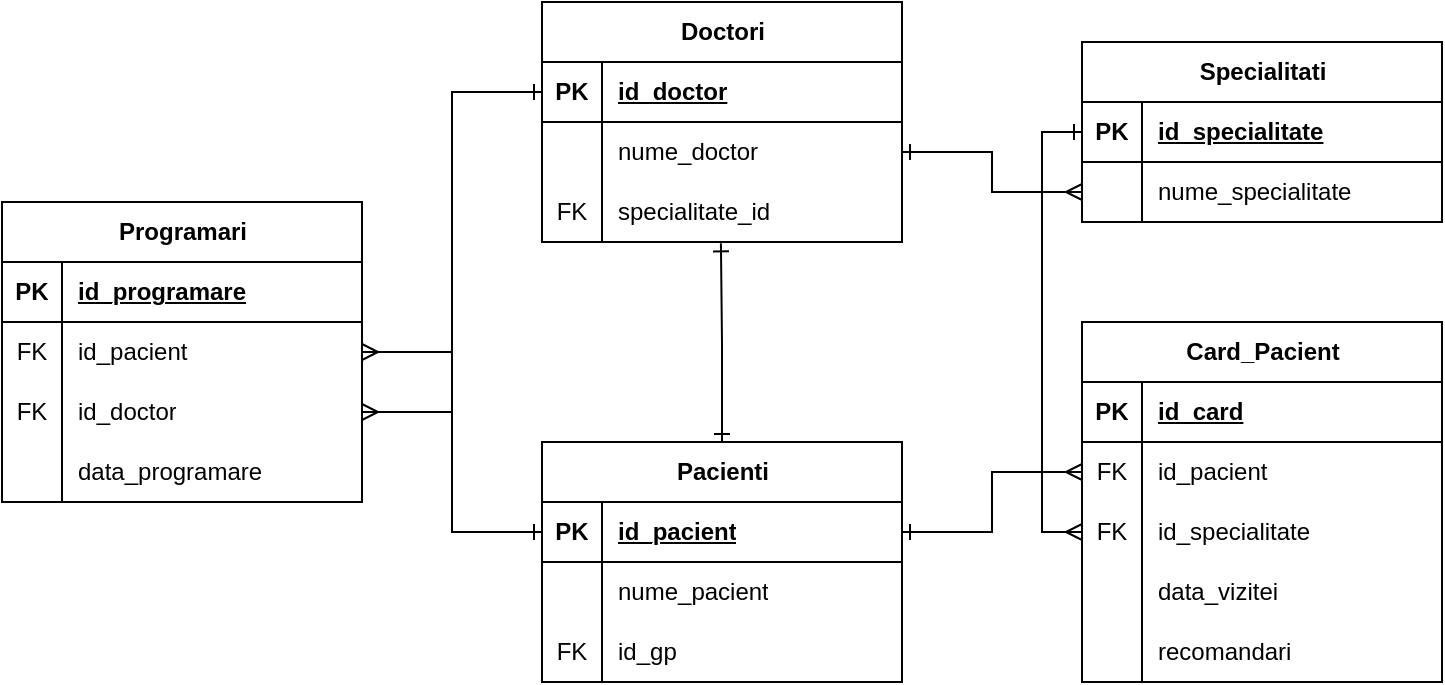 <mxfile version="21.6.1" type="device">
  <diagram id="R2lEEEUBdFMjLlhIrx00" name="Page-1">
    <mxGraphModel dx="896" dy="887" grid="1" gridSize="10" guides="1" tooltips="1" connect="1" arrows="1" fold="1" page="1" pageScale="1" pageWidth="850" pageHeight="1100" math="0" shadow="0" extFonts="Permanent Marker^https://fonts.googleapis.com/css?family=Permanent+Marker">
      <root>
        <mxCell id="0" />
        <mxCell id="1" parent="0" />
        <mxCell id="g5PpwMOoqGEKb5o28D1x-30" value="Doctori" style="shape=table;startSize=30;container=1;collapsible=1;childLayout=tableLayout;fixedRows=1;rowLines=0;fontStyle=1;align=center;resizeLast=1;html=1;" vertex="1" parent="1">
          <mxGeometry x="310" y="50" width="180" height="120" as="geometry">
            <mxRectangle x="70" y="50" width="80" height="30" as="alternateBounds" />
          </mxGeometry>
        </mxCell>
        <mxCell id="g5PpwMOoqGEKb5o28D1x-31" value="" style="shape=tableRow;horizontal=0;startSize=0;swimlaneHead=0;swimlaneBody=0;fillColor=none;collapsible=0;dropTarget=0;points=[[0,0.5],[1,0.5]];portConstraint=eastwest;top=0;left=0;right=0;bottom=1;" vertex="1" parent="g5PpwMOoqGEKb5o28D1x-30">
          <mxGeometry y="30" width="180" height="30" as="geometry" />
        </mxCell>
        <mxCell id="g5PpwMOoqGEKb5o28D1x-32" value="PK" style="shape=partialRectangle;connectable=0;fillColor=none;top=0;left=0;bottom=0;right=0;fontStyle=1;overflow=hidden;whiteSpace=wrap;html=1;" vertex="1" parent="g5PpwMOoqGEKb5o28D1x-31">
          <mxGeometry width="30" height="30" as="geometry">
            <mxRectangle width="30" height="30" as="alternateBounds" />
          </mxGeometry>
        </mxCell>
        <mxCell id="g5PpwMOoqGEKb5o28D1x-33" value="id_doctor" style="shape=partialRectangle;connectable=0;fillColor=none;top=0;left=0;bottom=0;right=0;align=left;spacingLeft=6;fontStyle=5;overflow=hidden;whiteSpace=wrap;html=1;" vertex="1" parent="g5PpwMOoqGEKb5o28D1x-31">
          <mxGeometry x="30" width="150" height="30" as="geometry">
            <mxRectangle width="150" height="30" as="alternateBounds" />
          </mxGeometry>
        </mxCell>
        <mxCell id="g5PpwMOoqGEKb5o28D1x-34" value="" style="shape=tableRow;horizontal=0;startSize=0;swimlaneHead=0;swimlaneBody=0;fillColor=none;collapsible=0;dropTarget=0;points=[[0,0.5],[1,0.5]];portConstraint=eastwest;top=0;left=0;right=0;bottom=0;" vertex="1" parent="g5PpwMOoqGEKb5o28D1x-30">
          <mxGeometry y="60" width="180" height="30" as="geometry" />
        </mxCell>
        <mxCell id="g5PpwMOoqGEKb5o28D1x-35" value="" style="shape=partialRectangle;connectable=0;fillColor=none;top=0;left=0;bottom=0;right=0;editable=1;overflow=hidden;whiteSpace=wrap;html=1;" vertex="1" parent="g5PpwMOoqGEKb5o28D1x-34">
          <mxGeometry width="30" height="30" as="geometry">
            <mxRectangle width="30" height="30" as="alternateBounds" />
          </mxGeometry>
        </mxCell>
        <mxCell id="g5PpwMOoqGEKb5o28D1x-36" value="nume_doctor" style="shape=partialRectangle;connectable=0;fillColor=none;top=0;left=0;bottom=0;right=0;align=left;spacingLeft=6;overflow=hidden;whiteSpace=wrap;html=1;" vertex="1" parent="g5PpwMOoqGEKb5o28D1x-34">
          <mxGeometry x="30" width="150" height="30" as="geometry">
            <mxRectangle width="150" height="30" as="alternateBounds" />
          </mxGeometry>
        </mxCell>
        <mxCell id="g5PpwMOoqGEKb5o28D1x-37" value="" style="shape=tableRow;horizontal=0;startSize=0;swimlaneHead=0;swimlaneBody=0;fillColor=none;collapsible=0;dropTarget=0;points=[[0,0.5],[1,0.5]];portConstraint=eastwest;top=0;left=0;right=0;bottom=0;movable=1;resizable=1;rotatable=1;deletable=1;editable=1;locked=0;connectable=1;rounded=0;swimlaneLine=1;shadow=0;perimeterSpacing=0;" vertex="1" parent="g5PpwMOoqGEKb5o28D1x-30">
          <mxGeometry y="90" width="180" height="30" as="geometry" />
        </mxCell>
        <mxCell id="g5PpwMOoqGEKb5o28D1x-38" value="FK" style="shape=partialRectangle;connectable=0;fillColor=none;top=0;left=0;bottom=0;right=0;editable=1;overflow=hidden;whiteSpace=wrap;html=1;" vertex="1" parent="g5PpwMOoqGEKb5o28D1x-37">
          <mxGeometry width="30" height="30" as="geometry">
            <mxRectangle width="30" height="30" as="alternateBounds" />
          </mxGeometry>
        </mxCell>
        <mxCell id="g5PpwMOoqGEKb5o28D1x-39" value="specialitate_id" style="shape=partialRectangle;connectable=0;fillColor=none;top=0;left=0;bottom=0;right=0;align=left;spacingLeft=6;overflow=hidden;whiteSpace=wrap;html=1;" vertex="1" parent="g5PpwMOoqGEKb5o28D1x-37">
          <mxGeometry x="30" width="150" height="30" as="geometry">
            <mxRectangle width="150" height="30" as="alternateBounds" />
          </mxGeometry>
        </mxCell>
        <mxCell id="g5PpwMOoqGEKb5o28D1x-53" value="Specialitati" style="shape=table;startSize=30;container=1;collapsible=1;childLayout=tableLayout;fixedRows=1;rowLines=0;fontStyle=1;align=center;resizeLast=1;html=1;" vertex="1" parent="1">
          <mxGeometry x="580" y="70" width="180" height="90" as="geometry" />
        </mxCell>
        <mxCell id="g5PpwMOoqGEKb5o28D1x-54" value="" style="shape=tableRow;horizontal=0;startSize=0;swimlaneHead=0;swimlaneBody=0;fillColor=none;collapsible=0;dropTarget=0;points=[[0,0.5],[1,0.5]];portConstraint=eastwest;top=0;left=0;right=0;bottom=1;" vertex="1" parent="g5PpwMOoqGEKb5o28D1x-53">
          <mxGeometry y="30" width="180" height="30" as="geometry" />
        </mxCell>
        <mxCell id="g5PpwMOoqGEKb5o28D1x-55" value="PK" style="shape=partialRectangle;connectable=0;fillColor=none;top=0;left=0;bottom=0;right=0;fontStyle=1;overflow=hidden;whiteSpace=wrap;html=1;" vertex="1" parent="g5PpwMOoqGEKb5o28D1x-54">
          <mxGeometry width="30" height="30" as="geometry">
            <mxRectangle width="30" height="30" as="alternateBounds" />
          </mxGeometry>
        </mxCell>
        <mxCell id="g5PpwMOoqGEKb5o28D1x-56" value="id_specialitate" style="shape=partialRectangle;connectable=0;fillColor=none;top=0;left=0;bottom=0;right=0;align=left;spacingLeft=6;fontStyle=5;overflow=hidden;whiteSpace=wrap;html=1;" vertex="1" parent="g5PpwMOoqGEKb5o28D1x-54">
          <mxGeometry x="30" width="150" height="30" as="geometry">
            <mxRectangle width="150" height="30" as="alternateBounds" />
          </mxGeometry>
        </mxCell>
        <mxCell id="g5PpwMOoqGEKb5o28D1x-57" value="" style="shape=tableRow;horizontal=0;startSize=0;swimlaneHead=0;swimlaneBody=0;fillColor=none;collapsible=0;dropTarget=0;points=[[0,0.5],[1,0.5]];portConstraint=eastwest;top=0;left=0;right=0;bottom=0;" vertex="1" parent="g5PpwMOoqGEKb5o28D1x-53">
          <mxGeometry y="60" width="180" height="30" as="geometry" />
        </mxCell>
        <mxCell id="g5PpwMOoqGEKb5o28D1x-58" value="" style="shape=partialRectangle;connectable=0;fillColor=none;top=0;left=0;bottom=0;right=0;editable=1;overflow=hidden;whiteSpace=wrap;html=1;" vertex="1" parent="g5PpwMOoqGEKb5o28D1x-57">
          <mxGeometry width="30" height="30" as="geometry">
            <mxRectangle width="30" height="30" as="alternateBounds" />
          </mxGeometry>
        </mxCell>
        <mxCell id="g5PpwMOoqGEKb5o28D1x-59" value="nume_specialitate" style="shape=partialRectangle;connectable=0;fillColor=none;top=0;left=0;bottom=0;right=0;align=left;spacingLeft=6;overflow=hidden;whiteSpace=wrap;html=1;" vertex="1" parent="g5PpwMOoqGEKb5o28D1x-57">
          <mxGeometry x="30" width="150" height="30" as="geometry">
            <mxRectangle width="150" height="30" as="alternateBounds" />
          </mxGeometry>
        </mxCell>
        <mxCell id="g5PpwMOoqGEKb5o28D1x-109" style="edgeStyle=orthogonalEdgeStyle;rounded=0;orthogonalLoop=1;jettySize=auto;html=1;exitX=0.5;exitY=0;exitDx=0;exitDy=0;entryX=0.497;entryY=1.022;entryDx=0;entryDy=0;entryPerimeter=0;startArrow=ERone;startFill=0;endArrow=ERone;endFill=0;" edge="1" parent="1" source="g5PpwMOoqGEKb5o28D1x-66" target="g5PpwMOoqGEKb5o28D1x-37">
          <mxGeometry relative="1" as="geometry" />
        </mxCell>
        <mxCell id="g5PpwMOoqGEKb5o28D1x-66" value="Pacienti" style="shape=table;startSize=30;container=1;collapsible=1;childLayout=tableLayout;fixedRows=1;rowLines=0;fontStyle=1;align=center;resizeLast=1;html=1;" vertex="1" parent="1">
          <mxGeometry x="310" y="270" width="180" height="120" as="geometry" />
        </mxCell>
        <mxCell id="g5PpwMOoqGEKb5o28D1x-67" value="" style="shape=tableRow;horizontal=0;startSize=0;swimlaneHead=0;swimlaneBody=0;fillColor=none;collapsible=0;dropTarget=0;points=[[0,0.5],[1,0.5]];portConstraint=eastwest;top=0;left=0;right=0;bottom=1;" vertex="1" parent="g5PpwMOoqGEKb5o28D1x-66">
          <mxGeometry y="30" width="180" height="30" as="geometry" />
        </mxCell>
        <mxCell id="g5PpwMOoqGEKb5o28D1x-68" value="PK" style="shape=partialRectangle;connectable=0;fillColor=none;top=0;left=0;bottom=0;right=0;fontStyle=1;overflow=hidden;whiteSpace=wrap;html=1;" vertex="1" parent="g5PpwMOoqGEKb5o28D1x-67">
          <mxGeometry width="30" height="30" as="geometry">
            <mxRectangle width="30" height="30" as="alternateBounds" />
          </mxGeometry>
        </mxCell>
        <mxCell id="g5PpwMOoqGEKb5o28D1x-69" value="id_pacient" style="shape=partialRectangle;connectable=0;fillColor=none;top=0;left=0;bottom=0;right=0;align=left;spacingLeft=6;fontStyle=5;overflow=hidden;whiteSpace=wrap;html=1;" vertex="1" parent="g5PpwMOoqGEKb5o28D1x-67">
          <mxGeometry x="30" width="150" height="30" as="geometry">
            <mxRectangle width="150" height="30" as="alternateBounds" />
          </mxGeometry>
        </mxCell>
        <mxCell id="g5PpwMOoqGEKb5o28D1x-70" value="" style="shape=tableRow;horizontal=0;startSize=0;swimlaneHead=0;swimlaneBody=0;fillColor=none;collapsible=0;dropTarget=0;points=[[0,0.5],[1,0.5]];portConstraint=eastwest;top=0;left=0;right=0;bottom=0;" vertex="1" parent="g5PpwMOoqGEKb5o28D1x-66">
          <mxGeometry y="60" width="180" height="30" as="geometry" />
        </mxCell>
        <mxCell id="g5PpwMOoqGEKb5o28D1x-71" value="" style="shape=partialRectangle;connectable=0;fillColor=none;top=0;left=0;bottom=0;right=0;editable=1;overflow=hidden;whiteSpace=wrap;html=1;" vertex="1" parent="g5PpwMOoqGEKb5o28D1x-70">
          <mxGeometry width="30" height="30" as="geometry">
            <mxRectangle width="30" height="30" as="alternateBounds" />
          </mxGeometry>
        </mxCell>
        <mxCell id="g5PpwMOoqGEKb5o28D1x-72" value="nume_pacient" style="shape=partialRectangle;connectable=0;fillColor=none;top=0;left=0;bottom=0;right=0;align=left;spacingLeft=6;overflow=hidden;whiteSpace=wrap;html=1;" vertex="1" parent="g5PpwMOoqGEKb5o28D1x-70">
          <mxGeometry x="30" width="150" height="30" as="geometry">
            <mxRectangle width="150" height="30" as="alternateBounds" />
          </mxGeometry>
        </mxCell>
        <mxCell id="g5PpwMOoqGEKb5o28D1x-73" value="" style="shape=tableRow;horizontal=0;startSize=0;swimlaneHead=0;swimlaneBody=0;fillColor=none;collapsible=0;dropTarget=0;points=[[0,0.5],[1,0.5]];portConstraint=eastwest;top=0;left=0;right=0;bottom=0;" vertex="1" parent="g5PpwMOoqGEKb5o28D1x-66">
          <mxGeometry y="90" width="180" height="30" as="geometry" />
        </mxCell>
        <mxCell id="g5PpwMOoqGEKb5o28D1x-74" value="FK" style="shape=partialRectangle;connectable=0;fillColor=none;top=0;left=0;bottom=0;right=0;editable=1;overflow=hidden;whiteSpace=wrap;html=1;" vertex="1" parent="g5PpwMOoqGEKb5o28D1x-73">
          <mxGeometry width="30" height="30" as="geometry">
            <mxRectangle width="30" height="30" as="alternateBounds" />
          </mxGeometry>
        </mxCell>
        <mxCell id="g5PpwMOoqGEKb5o28D1x-75" value="id_gp" style="shape=partialRectangle;connectable=0;fillColor=none;top=0;left=0;bottom=0;right=0;align=left;spacingLeft=6;overflow=hidden;whiteSpace=wrap;html=1;" vertex="1" parent="g5PpwMOoqGEKb5o28D1x-73">
          <mxGeometry x="30" width="150" height="30" as="geometry">
            <mxRectangle width="150" height="30" as="alternateBounds" />
          </mxGeometry>
        </mxCell>
        <mxCell id="g5PpwMOoqGEKb5o28D1x-79" value="Programari" style="shape=table;startSize=30;container=1;collapsible=1;childLayout=tableLayout;fixedRows=1;rowLines=0;fontStyle=1;align=center;resizeLast=1;html=1;" vertex="1" parent="1">
          <mxGeometry x="40" y="150" width="180" height="150" as="geometry" />
        </mxCell>
        <mxCell id="g5PpwMOoqGEKb5o28D1x-80" value="" style="shape=tableRow;horizontal=0;startSize=0;swimlaneHead=0;swimlaneBody=0;fillColor=none;collapsible=0;dropTarget=0;points=[[0,0.5],[1,0.5]];portConstraint=eastwest;top=0;left=0;right=0;bottom=1;" vertex="1" parent="g5PpwMOoqGEKb5o28D1x-79">
          <mxGeometry y="30" width="180" height="30" as="geometry" />
        </mxCell>
        <mxCell id="g5PpwMOoqGEKb5o28D1x-81" value="PK" style="shape=partialRectangle;connectable=0;fillColor=none;top=0;left=0;bottom=0;right=0;fontStyle=1;overflow=hidden;whiteSpace=wrap;html=1;" vertex="1" parent="g5PpwMOoqGEKb5o28D1x-80">
          <mxGeometry width="30" height="30" as="geometry">
            <mxRectangle width="30" height="30" as="alternateBounds" />
          </mxGeometry>
        </mxCell>
        <mxCell id="g5PpwMOoqGEKb5o28D1x-82" value="id_programare" style="shape=partialRectangle;connectable=0;fillColor=none;top=0;left=0;bottom=0;right=0;align=left;spacingLeft=6;fontStyle=5;overflow=hidden;whiteSpace=wrap;html=1;" vertex="1" parent="g5PpwMOoqGEKb5o28D1x-80">
          <mxGeometry x="30" width="150" height="30" as="geometry">
            <mxRectangle width="150" height="30" as="alternateBounds" />
          </mxGeometry>
        </mxCell>
        <mxCell id="g5PpwMOoqGEKb5o28D1x-83" value="" style="shape=tableRow;horizontal=0;startSize=0;swimlaneHead=0;swimlaneBody=0;fillColor=none;collapsible=0;dropTarget=0;points=[[0,0.5],[1,0.5]];portConstraint=eastwest;top=0;left=0;right=0;bottom=0;" vertex="1" parent="g5PpwMOoqGEKb5o28D1x-79">
          <mxGeometry y="60" width="180" height="30" as="geometry" />
        </mxCell>
        <mxCell id="g5PpwMOoqGEKb5o28D1x-84" value="FK" style="shape=partialRectangle;connectable=0;fillColor=none;top=0;left=0;bottom=0;right=0;editable=1;overflow=hidden;whiteSpace=wrap;html=1;" vertex="1" parent="g5PpwMOoqGEKb5o28D1x-83">
          <mxGeometry width="30" height="30" as="geometry">
            <mxRectangle width="30" height="30" as="alternateBounds" />
          </mxGeometry>
        </mxCell>
        <mxCell id="g5PpwMOoqGEKb5o28D1x-85" value="id_pacient" style="shape=partialRectangle;connectable=0;fillColor=none;top=0;left=0;bottom=0;right=0;align=left;spacingLeft=6;overflow=hidden;whiteSpace=wrap;html=1;" vertex="1" parent="g5PpwMOoqGEKb5o28D1x-83">
          <mxGeometry x="30" width="150" height="30" as="geometry">
            <mxRectangle width="150" height="30" as="alternateBounds" />
          </mxGeometry>
        </mxCell>
        <mxCell id="g5PpwMOoqGEKb5o28D1x-86" value="" style="shape=tableRow;horizontal=0;startSize=0;swimlaneHead=0;swimlaneBody=0;fillColor=none;collapsible=0;dropTarget=0;points=[[0,0.5],[1,0.5]];portConstraint=eastwest;top=0;left=0;right=0;bottom=0;" vertex="1" parent="g5PpwMOoqGEKb5o28D1x-79">
          <mxGeometry y="90" width="180" height="30" as="geometry" />
        </mxCell>
        <mxCell id="g5PpwMOoqGEKb5o28D1x-87" value="FK" style="shape=partialRectangle;connectable=0;fillColor=none;top=0;left=0;bottom=0;right=0;editable=1;overflow=hidden;whiteSpace=wrap;html=1;" vertex="1" parent="g5PpwMOoqGEKb5o28D1x-86">
          <mxGeometry width="30" height="30" as="geometry">
            <mxRectangle width="30" height="30" as="alternateBounds" />
          </mxGeometry>
        </mxCell>
        <mxCell id="g5PpwMOoqGEKb5o28D1x-88" value="id_doctor" style="shape=partialRectangle;connectable=0;fillColor=none;top=0;left=0;bottom=0;right=0;align=left;spacingLeft=6;overflow=hidden;whiteSpace=wrap;html=1;" vertex="1" parent="g5PpwMOoqGEKb5o28D1x-86">
          <mxGeometry x="30" width="150" height="30" as="geometry">
            <mxRectangle width="150" height="30" as="alternateBounds" />
          </mxGeometry>
        </mxCell>
        <mxCell id="g5PpwMOoqGEKb5o28D1x-89" value="" style="shape=tableRow;horizontal=0;startSize=0;swimlaneHead=0;swimlaneBody=0;fillColor=none;collapsible=0;dropTarget=0;points=[[0,0.5],[1,0.5]];portConstraint=eastwest;top=0;left=0;right=0;bottom=0;" vertex="1" parent="g5PpwMOoqGEKb5o28D1x-79">
          <mxGeometry y="120" width="180" height="30" as="geometry" />
        </mxCell>
        <mxCell id="g5PpwMOoqGEKb5o28D1x-90" value="" style="shape=partialRectangle;connectable=0;fillColor=none;top=0;left=0;bottom=0;right=0;editable=1;overflow=hidden;whiteSpace=wrap;html=1;" vertex="1" parent="g5PpwMOoqGEKb5o28D1x-89">
          <mxGeometry width="30" height="30" as="geometry">
            <mxRectangle width="30" height="30" as="alternateBounds" />
          </mxGeometry>
        </mxCell>
        <mxCell id="g5PpwMOoqGEKb5o28D1x-91" value="data_programare" style="shape=partialRectangle;connectable=0;fillColor=none;top=0;left=0;bottom=0;right=0;align=left;spacingLeft=6;overflow=hidden;whiteSpace=wrap;html=1;" vertex="1" parent="g5PpwMOoqGEKb5o28D1x-89">
          <mxGeometry x="30" width="150" height="30" as="geometry">
            <mxRectangle width="150" height="30" as="alternateBounds" />
          </mxGeometry>
        </mxCell>
        <mxCell id="g5PpwMOoqGEKb5o28D1x-92" value="Card_Pacient" style="shape=table;startSize=30;container=1;collapsible=1;childLayout=tableLayout;fixedRows=1;rowLines=0;fontStyle=1;align=center;resizeLast=1;html=1;" vertex="1" parent="1">
          <mxGeometry x="580" y="210" width="180" height="180" as="geometry" />
        </mxCell>
        <mxCell id="g5PpwMOoqGEKb5o28D1x-93" value="" style="shape=tableRow;horizontal=0;startSize=0;swimlaneHead=0;swimlaneBody=0;fillColor=none;collapsible=0;dropTarget=0;points=[[0,0.5],[1,0.5]];portConstraint=eastwest;top=0;left=0;right=0;bottom=1;" vertex="1" parent="g5PpwMOoqGEKb5o28D1x-92">
          <mxGeometry y="30" width="180" height="30" as="geometry" />
        </mxCell>
        <mxCell id="g5PpwMOoqGEKb5o28D1x-94" value="PK" style="shape=partialRectangle;connectable=0;fillColor=none;top=0;left=0;bottom=0;right=0;fontStyle=1;overflow=hidden;whiteSpace=wrap;html=1;" vertex="1" parent="g5PpwMOoqGEKb5o28D1x-93">
          <mxGeometry width="30" height="30" as="geometry">
            <mxRectangle width="30" height="30" as="alternateBounds" />
          </mxGeometry>
        </mxCell>
        <mxCell id="g5PpwMOoqGEKb5o28D1x-95" value="id_card" style="shape=partialRectangle;connectable=0;fillColor=none;top=0;left=0;bottom=0;right=0;align=left;spacingLeft=6;fontStyle=5;overflow=hidden;whiteSpace=wrap;html=1;" vertex="1" parent="g5PpwMOoqGEKb5o28D1x-93">
          <mxGeometry x="30" width="150" height="30" as="geometry">
            <mxRectangle width="150" height="30" as="alternateBounds" />
          </mxGeometry>
        </mxCell>
        <mxCell id="g5PpwMOoqGEKb5o28D1x-96" value="" style="shape=tableRow;horizontal=0;startSize=0;swimlaneHead=0;swimlaneBody=0;fillColor=none;collapsible=0;dropTarget=0;points=[[0,0.5],[1,0.5]];portConstraint=eastwest;top=0;left=0;right=0;bottom=0;" vertex="1" parent="g5PpwMOoqGEKb5o28D1x-92">
          <mxGeometry y="60" width="180" height="30" as="geometry" />
        </mxCell>
        <mxCell id="g5PpwMOoqGEKb5o28D1x-97" value="FK" style="shape=partialRectangle;connectable=0;fillColor=none;top=0;left=0;bottom=0;right=0;editable=1;overflow=hidden;whiteSpace=wrap;html=1;" vertex="1" parent="g5PpwMOoqGEKb5o28D1x-96">
          <mxGeometry width="30" height="30" as="geometry">
            <mxRectangle width="30" height="30" as="alternateBounds" />
          </mxGeometry>
        </mxCell>
        <mxCell id="g5PpwMOoqGEKb5o28D1x-98" value="id_pacient" style="shape=partialRectangle;connectable=0;fillColor=none;top=0;left=0;bottom=0;right=0;align=left;spacingLeft=6;overflow=hidden;whiteSpace=wrap;html=1;" vertex="1" parent="g5PpwMOoqGEKb5o28D1x-96">
          <mxGeometry x="30" width="150" height="30" as="geometry">
            <mxRectangle width="150" height="30" as="alternateBounds" />
          </mxGeometry>
        </mxCell>
        <mxCell id="g5PpwMOoqGEKb5o28D1x-99" value="" style="shape=tableRow;horizontal=0;startSize=0;swimlaneHead=0;swimlaneBody=0;fillColor=none;collapsible=0;dropTarget=0;points=[[0,0.5],[1,0.5]];portConstraint=eastwest;top=0;left=0;right=0;bottom=0;" vertex="1" parent="g5PpwMOoqGEKb5o28D1x-92">
          <mxGeometry y="90" width="180" height="30" as="geometry" />
        </mxCell>
        <mxCell id="g5PpwMOoqGEKb5o28D1x-100" value="FK" style="shape=partialRectangle;connectable=0;fillColor=none;top=0;left=0;bottom=0;right=0;editable=1;overflow=hidden;whiteSpace=wrap;html=1;" vertex="1" parent="g5PpwMOoqGEKb5o28D1x-99">
          <mxGeometry width="30" height="30" as="geometry">
            <mxRectangle width="30" height="30" as="alternateBounds" />
          </mxGeometry>
        </mxCell>
        <mxCell id="g5PpwMOoqGEKb5o28D1x-101" value="id_specialitate" style="shape=partialRectangle;connectable=0;fillColor=none;top=0;left=0;bottom=0;right=0;align=left;spacingLeft=6;overflow=hidden;whiteSpace=wrap;html=1;" vertex="1" parent="g5PpwMOoqGEKb5o28D1x-99">
          <mxGeometry x="30" width="150" height="30" as="geometry">
            <mxRectangle width="150" height="30" as="alternateBounds" />
          </mxGeometry>
        </mxCell>
        <mxCell id="g5PpwMOoqGEKb5o28D1x-102" value="" style="shape=tableRow;horizontal=0;startSize=0;swimlaneHead=0;swimlaneBody=0;fillColor=none;collapsible=0;dropTarget=0;points=[[0,0.5],[1,0.5]];portConstraint=eastwest;top=0;left=0;right=0;bottom=0;" vertex="1" parent="g5PpwMOoqGEKb5o28D1x-92">
          <mxGeometry y="120" width="180" height="30" as="geometry" />
        </mxCell>
        <mxCell id="g5PpwMOoqGEKb5o28D1x-103" value="" style="shape=partialRectangle;connectable=0;fillColor=none;top=0;left=0;bottom=0;right=0;editable=1;overflow=hidden;whiteSpace=wrap;html=1;" vertex="1" parent="g5PpwMOoqGEKb5o28D1x-102">
          <mxGeometry width="30" height="30" as="geometry">
            <mxRectangle width="30" height="30" as="alternateBounds" />
          </mxGeometry>
        </mxCell>
        <mxCell id="g5PpwMOoqGEKb5o28D1x-104" value="data_vizitei" style="shape=partialRectangle;connectable=0;fillColor=none;top=0;left=0;bottom=0;right=0;align=left;spacingLeft=6;overflow=hidden;whiteSpace=wrap;html=1;" vertex="1" parent="g5PpwMOoqGEKb5o28D1x-102">
          <mxGeometry x="30" width="150" height="30" as="geometry">
            <mxRectangle width="150" height="30" as="alternateBounds" />
          </mxGeometry>
        </mxCell>
        <mxCell id="g5PpwMOoqGEKb5o28D1x-105" value="" style="shape=tableRow;horizontal=0;startSize=0;swimlaneHead=0;swimlaneBody=0;fillColor=none;collapsible=0;dropTarget=0;points=[[0,0.5],[1,0.5]];portConstraint=eastwest;top=0;left=0;right=0;bottom=0;" vertex="1" parent="g5PpwMOoqGEKb5o28D1x-92">
          <mxGeometry y="150" width="180" height="30" as="geometry" />
        </mxCell>
        <mxCell id="g5PpwMOoqGEKb5o28D1x-106" value="" style="shape=partialRectangle;connectable=0;fillColor=none;top=0;left=0;bottom=0;right=0;editable=1;overflow=hidden;whiteSpace=wrap;html=1;" vertex="1" parent="g5PpwMOoqGEKb5o28D1x-105">
          <mxGeometry width="30" height="30" as="geometry">
            <mxRectangle width="30" height="30" as="alternateBounds" />
          </mxGeometry>
        </mxCell>
        <mxCell id="g5PpwMOoqGEKb5o28D1x-107" value="recomandari" style="shape=partialRectangle;connectable=0;fillColor=none;top=0;left=0;bottom=0;right=0;align=left;spacingLeft=6;overflow=hidden;whiteSpace=wrap;html=1;" vertex="1" parent="g5PpwMOoqGEKb5o28D1x-105">
          <mxGeometry x="30" width="150" height="30" as="geometry">
            <mxRectangle width="150" height="30" as="alternateBounds" />
          </mxGeometry>
        </mxCell>
        <mxCell id="g5PpwMOoqGEKb5o28D1x-108" style="edgeStyle=orthogonalEdgeStyle;rounded=0;orthogonalLoop=1;jettySize=auto;html=1;exitX=1;exitY=0.5;exitDx=0;exitDy=0;entryX=0;entryY=0.5;entryDx=0;entryDy=0;startArrow=ERone;startFill=0;endArrow=ERmany;endFill=0;" edge="1" parent="1" source="g5PpwMOoqGEKb5o28D1x-34" target="g5PpwMOoqGEKb5o28D1x-57">
          <mxGeometry relative="1" as="geometry" />
        </mxCell>
        <mxCell id="g5PpwMOoqGEKb5o28D1x-110" style="edgeStyle=orthogonalEdgeStyle;rounded=0;orthogonalLoop=1;jettySize=auto;html=1;exitX=1;exitY=0.5;exitDx=0;exitDy=0;entryX=0;entryY=0.5;entryDx=0;entryDy=0;startArrow=ERmany;startFill=0;endArrow=ERone;endFill=0;" edge="1" parent="1" source="g5PpwMOoqGEKb5o28D1x-83" target="g5PpwMOoqGEKb5o28D1x-67">
          <mxGeometry relative="1" as="geometry" />
        </mxCell>
        <mxCell id="g5PpwMOoqGEKb5o28D1x-140" style="edgeStyle=orthogonalEdgeStyle;rounded=0;orthogonalLoop=1;jettySize=auto;html=1;exitX=1;exitY=0.5;exitDx=0;exitDy=0;entryX=0;entryY=0.5;entryDx=0;entryDy=0;startArrow=ERmany;startFill=0;endArrow=ERone;endFill=0;" edge="1" parent="1" source="g5PpwMOoqGEKb5o28D1x-86" target="g5PpwMOoqGEKb5o28D1x-31">
          <mxGeometry relative="1" as="geometry" />
        </mxCell>
        <mxCell id="g5PpwMOoqGEKb5o28D1x-141" style="edgeStyle=orthogonalEdgeStyle;rounded=0;orthogonalLoop=1;jettySize=auto;html=1;exitX=0;exitY=0.5;exitDx=0;exitDy=0;entryX=1;entryY=0.5;entryDx=0;entryDy=0;startArrow=ERmany;startFill=0;endArrow=ERone;endFill=0;" edge="1" parent="1" source="g5PpwMOoqGEKb5o28D1x-96" target="g5PpwMOoqGEKb5o28D1x-67">
          <mxGeometry relative="1" as="geometry" />
        </mxCell>
        <mxCell id="g5PpwMOoqGEKb5o28D1x-142" style="edgeStyle=orthogonalEdgeStyle;rounded=0;orthogonalLoop=1;jettySize=auto;html=1;exitX=0;exitY=0.5;exitDx=0;exitDy=0;entryX=0;entryY=0.5;entryDx=0;entryDy=0;startArrow=ERmany;startFill=0;endArrow=ERone;endFill=0;" edge="1" parent="1" source="g5PpwMOoqGEKb5o28D1x-99" target="g5PpwMOoqGEKb5o28D1x-54">
          <mxGeometry relative="1" as="geometry" />
        </mxCell>
      </root>
    </mxGraphModel>
  </diagram>
</mxfile>

